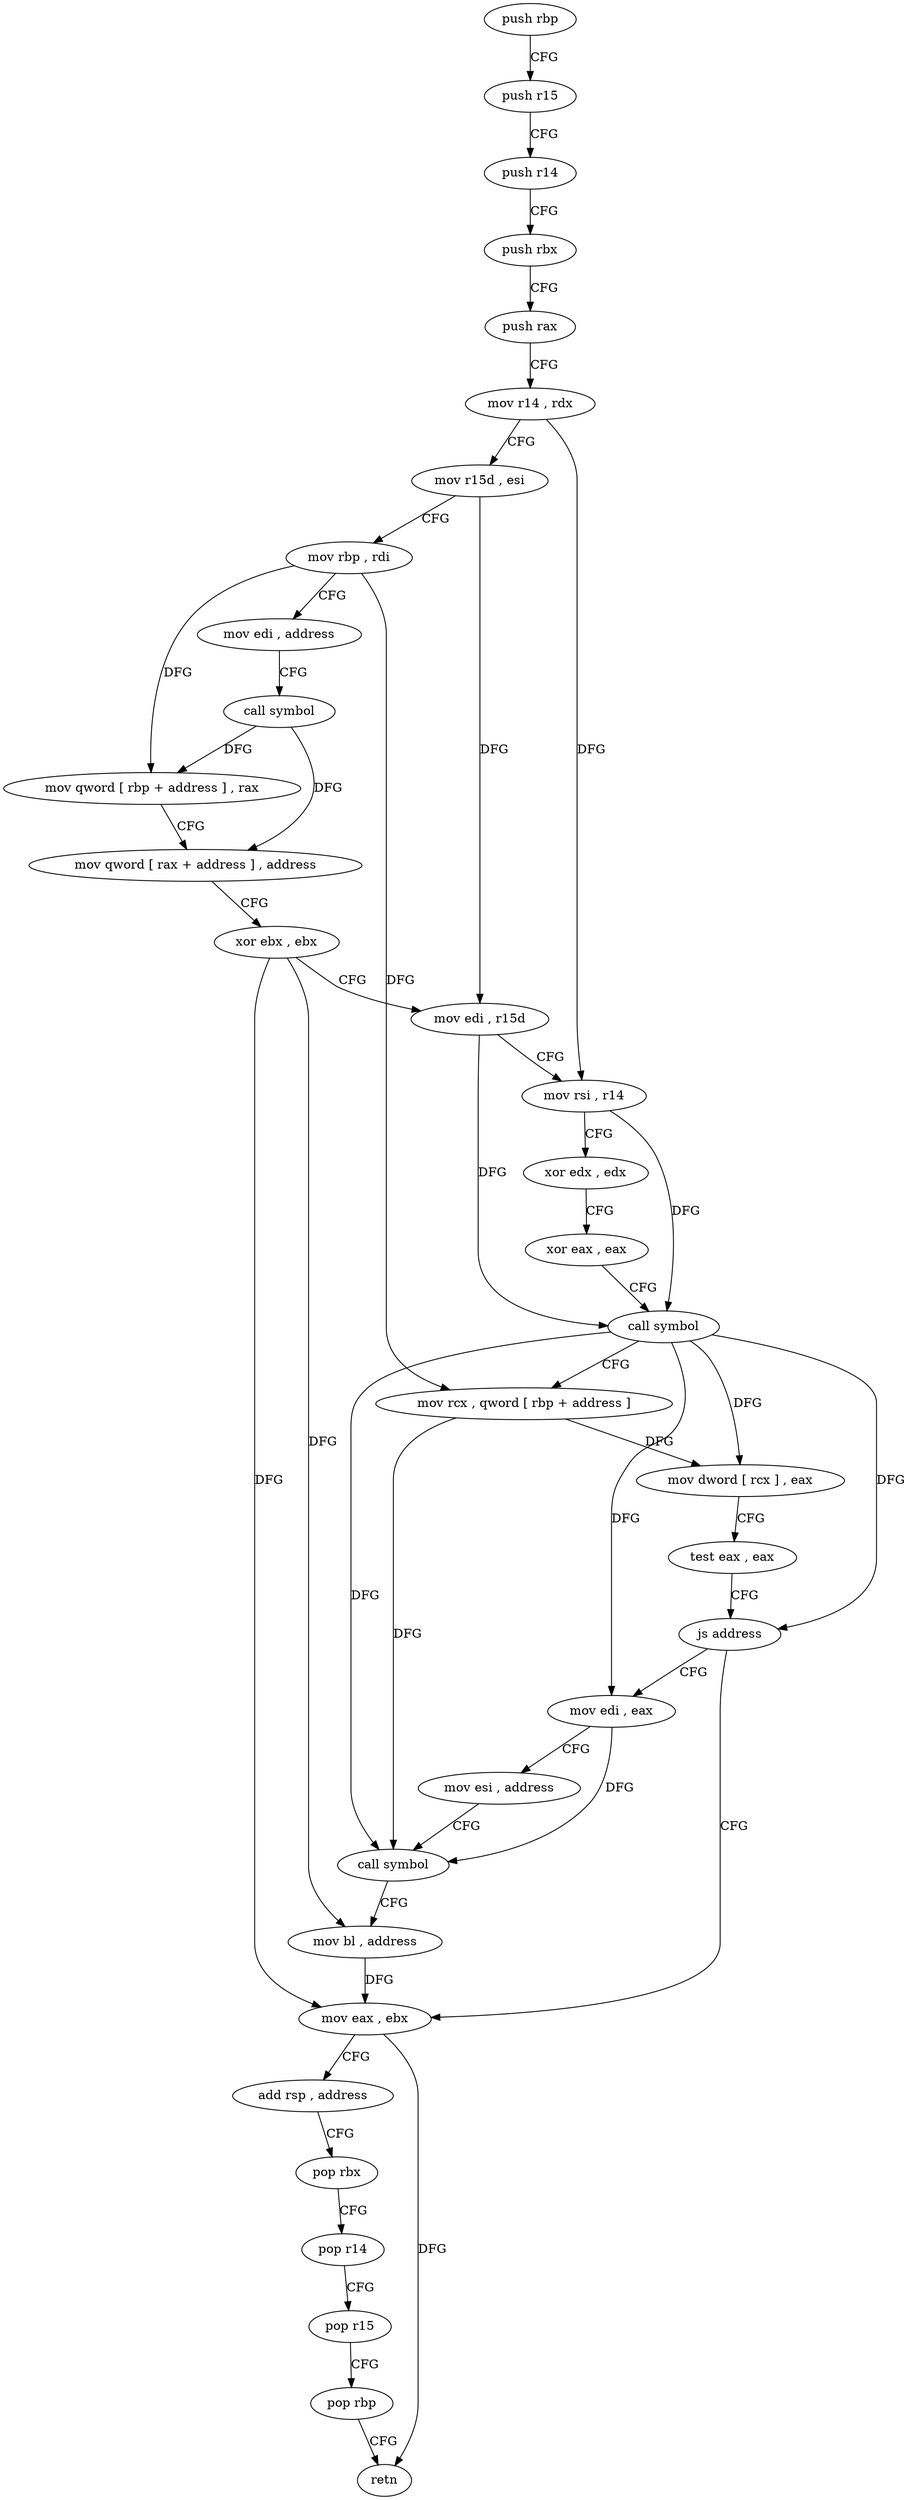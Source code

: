digraph "func" {
"4218544" [label = "push rbp" ]
"4218545" [label = "push r15" ]
"4218547" [label = "push r14" ]
"4218549" [label = "push rbx" ]
"4218550" [label = "push rax" ]
"4218551" [label = "mov r14 , rdx" ]
"4218554" [label = "mov r15d , esi" ]
"4218557" [label = "mov rbp , rdi" ]
"4218560" [label = "mov edi , address" ]
"4218565" [label = "call symbol" ]
"4218570" [label = "mov qword [ rbp + address ] , rax" ]
"4218577" [label = "mov qword [ rax + address ] , address" ]
"4218585" [label = "xor ebx , ebx" ]
"4218587" [label = "mov edi , r15d" ]
"4218590" [label = "mov rsi , r14" ]
"4218593" [label = "xor edx , edx" ]
"4218595" [label = "xor eax , eax" ]
"4218597" [label = "call symbol" ]
"4218602" [label = "mov rcx , qword [ rbp + address ]" ]
"4218609" [label = "mov dword [ rcx ] , eax" ]
"4218611" [label = "test eax , eax" ]
"4218613" [label = "js address" ]
"4218629" [label = "mov eax , ebx" ]
"4218615" [label = "mov edi , eax" ]
"4218631" [label = "add rsp , address" ]
"4218635" [label = "pop rbx" ]
"4218636" [label = "pop r14" ]
"4218638" [label = "pop r15" ]
"4218640" [label = "pop rbp" ]
"4218641" [label = "retn" ]
"4218617" [label = "mov esi , address" ]
"4218622" [label = "call symbol" ]
"4218627" [label = "mov bl , address" ]
"4218544" -> "4218545" [ label = "CFG" ]
"4218545" -> "4218547" [ label = "CFG" ]
"4218547" -> "4218549" [ label = "CFG" ]
"4218549" -> "4218550" [ label = "CFG" ]
"4218550" -> "4218551" [ label = "CFG" ]
"4218551" -> "4218554" [ label = "CFG" ]
"4218551" -> "4218590" [ label = "DFG" ]
"4218554" -> "4218557" [ label = "CFG" ]
"4218554" -> "4218587" [ label = "DFG" ]
"4218557" -> "4218560" [ label = "CFG" ]
"4218557" -> "4218570" [ label = "DFG" ]
"4218557" -> "4218602" [ label = "DFG" ]
"4218560" -> "4218565" [ label = "CFG" ]
"4218565" -> "4218570" [ label = "DFG" ]
"4218565" -> "4218577" [ label = "DFG" ]
"4218570" -> "4218577" [ label = "CFG" ]
"4218577" -> "4218585" [ label = "CFG" ]
"4218585" -> "4218587" [ label = "CFG" ]
"4218585" -> "4218629" [ label = "DFG" ]
"4218585" -> "4218627" [ label = "DFG" ]
"4218587" -> "4218590" [ label = "CFG" ]
"4218587" -> "4218597" [ label = "DFG" ]
"4218590" -> "4218593" [ label = "CFG" ]
"4218590" -> "4218597" [ label = "DFG" ]
"4218593" -> "4218595" [ label = "CFG" ]
"4218595" -> "4218597" [ label = "CFG" ]
"4218597" -> "4218602" [ label = "CFG" ]
"4218597" -> "4218609" [ label = "DFG" ]
"4218597" -> "4218613" [ label = "DFG" ]
"4218597" -> "4218615" [ label = "DFG" ]
"4218597" -> "4218622" [ label = "DFG" ]
"4218602" -> "4218609" [ label = "DFG" ]
"4218602" -> "4218622" [ label = "DFG" ]
"4218609" -> "4218611" [ label = "CFG" ]
"4218611" -> "4218613" [ label = "CFG" ]
"4218613" -> "4218629" [ label = "CFG" ]
"4218613" -> "4218615" [ label = "CFG" ]
"4218629" -> "4218631" [ label = "CFG" ]
"4218629" -> "4218641" [ label = "DFG" ]
"4218615" -> "4218617" [ label = "CFG" ]
"4218615" -> "4218622" [ label = "DFG" ]
"4218631" -> "4218635" [ label = "CFG" ]
"4218635" -> "4218636" [ label = "CFG" ]
"4218636" -> "4218638" [ label = "CFG" ]
"4218638" -> "4218640" [ label = "CFG" ]
"4218640" -> "4218641" [ label = "CFG" ]
"4218617" -> "4218622" [ label = "CFG" ]
"4218622" -> "4218627" [ label = "CFG" ]
"4218627" -> "4218629" [ label = "DFG" ]
}
